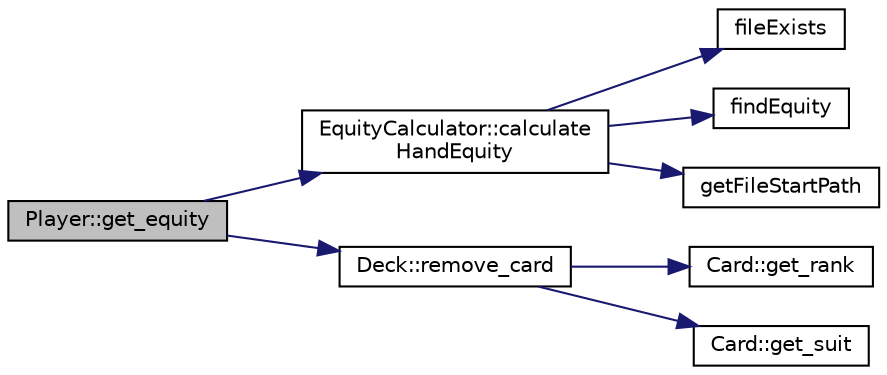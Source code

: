 digraph "Player::get_equity"
{
 // INTERACTIVE_SVG=YES
 // LATEX_PDF_SIZE
  edge [fontname="Helvetica",fontsize="10",labelfontname="Helvetica",labelfontsize="10"];
  node [fontname="Helvetica",fontsize="10",shape=record];
  rankdir="LR";
  Node1 [label="Player::get_equity",height=0.2,width=0.4,color="black", fillcolor="grey75", style="filled", fontcolor="black",tooltip="Returns the equity of the players hand for the current stage of the game."];
  Node1 -> Node2 [color="midnightblue",fontsize="10",style="solid",fontname="Helvetica"];
  Node2 [label="EquityCalculator::calculate\lHandEquity",height=0.2,width=0.4,color="black", fillcolor="white", style="filled",URL="$class_equity_calculator.html#a7538b1a4d83a396d16dc0673cb3eb619",tooltip="Evaluates the equity of a hand against multiple opponents."];
  Node2 -> Node3 [color="midnightblue",fontsize="10",style="solid",fontname="Helvetica"];
  Node3 [label="fileExists",height=0.2,width=0.4,color="black", fillcolor="white", style="filled",URL="$_equity_calculator_8cpp.html#afdd89841220a8b18e39e0844a833a18b",tooltip=" "];
  Node2 -> Node4 [color="midnightblue",fontsize="10",style="solid",fontname="Helvetica"];
  Node4 [label="findEquity",height=0.2,width=0.4,color="black", fillcolor="white", style="filled",URL="$_equity_calculator_8cpp.html#aad170b93b646c253148f800ac3894ca2",tooltip=" "];
  Node2 -> Node5 [color="midnightblue",fontsize="10",style="solid",fontname="Helvetica"];
  Node5 [label="getFileStartPath",height=0.2,width=0.4,color="black", fillcolor="white", style="filled",URL="$_equity_calculator_8cpp.html#a0085024502b532d59d893e73ac36ab14",tooltip=" "];
  Node1 -> Node6 [color="midnightblue",fontsize="10",style="solid",fontname="Helvetica"];
  Node6 [label="Deck::remove_card",height=0.2,width=0.4,color="black", fillcolor="white", style="filled",URL="$class_deck.html#a61714386178ebc83bfa95b838db0adf1",tooltip="Removes a specified card from the deck."];
  Node6 -> Node7 [color="midnightblue",fontsize="10",style="solid",fontname="Helvetica"];
  Node7 [label="Card::get_rank",height=0.2,width=0.4,color="black", fillcolor="white", style="filled",URL="$class_card.html#a684299c7ec09b07b09ff1072c7b908e3",tooltip="Gets the rank of the card."];
  Node6 -> Node8 [color="midnightblue",fontsize="10",style="solid",fontname="Helvetica"];
  Node8 [label="Card::get_suit",height=0.2,width=0.4,color="black", fillcolor="white", style="filled",URL="$class_card.html#a9df0b3ca31842ad2c8669cae24e543bf",tooltip="Gets the suit of the card."];
}
